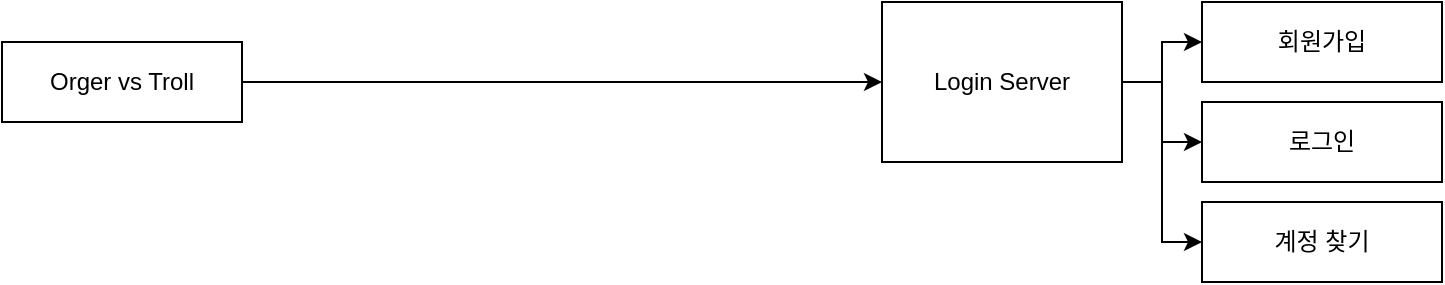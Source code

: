 <mxfile version="21.3.7" type="github">
  <diagram id="C5RBs43oDa-KdzZeNtuy" name="Page-1">
    <mxGraphModel dx="1434" dy="756" grid="1" gridSize="10" guides="1" tooltips="1" connect="1" arrows="1" fold="1" page="1" pageScale="1" pageWidth="827" pageHeight="1169" math="0" shadow="0">
      <root>
        <mxCell id="WIyWlLk6GJQsqaUBKTNV-0" />
        <mxCell id="WIyWlLk6GJQsqaUBKTNV-1" parent="WIyWlLk6GJQsqaUBKTNV-0" />
        <mxCell id="eu6iZmVDXHD_G9yCicwP-2" style="edgeStyle=orthogonalEdgeStyle;rounded=0;orthogonalLoop=1;jettySize=auto;html=1;exitX=1;exitY=0.5;exitDx=0;exitDy=0;entryX=0;entryY=0.5;entryDx=0;entryDy=0;" edge="1" parent="WIyWlLk6GJQsqaUBKTNV-1" source="eu6iZmVDXHD_G9yCicwP-0" target="eu6iZmVDXHD_G9yCicwP-1">
          <mxGeometry relative="1" as="geometry" />
        </mxCell>
        <mxCell id="eu6iZmVDXHD_G9yCicwP-0" value="Orger vs Troll" style="rounded=0;whiteSpace=wrap;html=1;" vertex="1" parent="WIyWlLk6GJQsqaUBKTNV-1">
          <mxGeometry x="40" y="60" width="120" height="40" as="geometry" />
        </mxCell>
        <mxCell id="eu6iZmVDXHD_G9yCicwP-5" style="edgeStyle=orthogonalEdgeStyle;rounded=0;orthogonalLoop=1;jettySize=auto;html=1;exitX=1;exitY=0.5;exitDx=0;exitDy=0;entryX=0;entryY=0.5;entryDx=0;entryDy=0;" edge="1" parent="WIyWlLk6GJQsqaUBKTNV-1" source="eu6iZmVDXHD_G9yCicwP-1" target="eu6iZmVDXHD_G9yCicwP-3">
          <mxGeometry relative="1" as="geometry" />
        </mxCell>
        <mxCell id="eu6iZmVDXHD_G9yCicwP-6" style="edgeStyle=orthogonalEdgeStyle;rounded=0;orthogonalLoop=1;jettySize=auto;html=1;exitX=1;exitY=0.5;exitDx=0;exitDy=0;entryX=0;entryY=0.5;entryDx=0;entryDy=0;" edge="1" parent="WIyWlLk6GJQsqaUBKTNV-1" source="eu6iZmVDXHD_G9yCicwP-1" target="eu6iZmVDXHD_G9yCicwP-4">
          <mxGeometry relative="1" as="geometry" />
        </mxCell>
        <mxCell id="eu6iZmVDXHD_G9yCicwP-8" style="edgeStyle=orthogonalEdgeStyle;rounded=0;orthogonalLoop=1;jettySize=auto;html=1;exitX=1;exitY=0.5;exitDx=0;exitDy=0;entryX=0;entryY=0.5;entryDx=0;entryDy=0;" edge="1" parent="WIyWlLk6GJQsqaUBKTNV-1" source="eu6iZmVDXHD_G9yCicwP-1" target="eu6iZmVDXHD_G9yCicwP-7">
          <mxGeometry relative="1" as="geometry" />
        </mxCell>
        <mxCell id="eu6iZmVDXHD_G9yCicwP-1" value="Login Server" style="rounded=0;whiteSpace=wrap;html=1;" vertex="1" parent="WIyWlLk6GJQsqaUBKTNV-1">
          <mxGeometry x="480" y="40" width="120" height="80" as="geometry" />
        </mxCell>
        <mxCell id="eu6iZmVDXHD_G9yCicwP-3" value="회원가입" style="rounded=0;whiteSpace=wrap;html=1;" vertex="1" parent="WIyWlLk6GJQsqaUBKTNV-1">
          <mxGeometry x="640" y="40" width="120" height="40" as="geometry" />
        </mxCell>
        <mxCell id="eu6iZmVDXHD_G9yCicwP-4" value="로그인" style="rounded=0;whiteSpace=wrap;html=1;" vertex="1" parent="WIyWlLk6GJQsqaUBKTNV-1">
          <mxGeometry x="640" y="90" width="120" height="40" as="geometry" />
        </mxCell>
        <mxCell id="eu6iZmVDXHD_G9yCicwP-7" value="계정 찾기" style="rounded=0;whiteSpace=wrap;html=1;" vertex="1" parent="WIyWlLk6GJQsqaUBKTNV-1">
          <mxGeometry x="640" y="140" width="120" height="40" as="geometry" />
        </mxCell>
      </root>
    </mxGraphModel>
  </diagram>
</mxfile>
